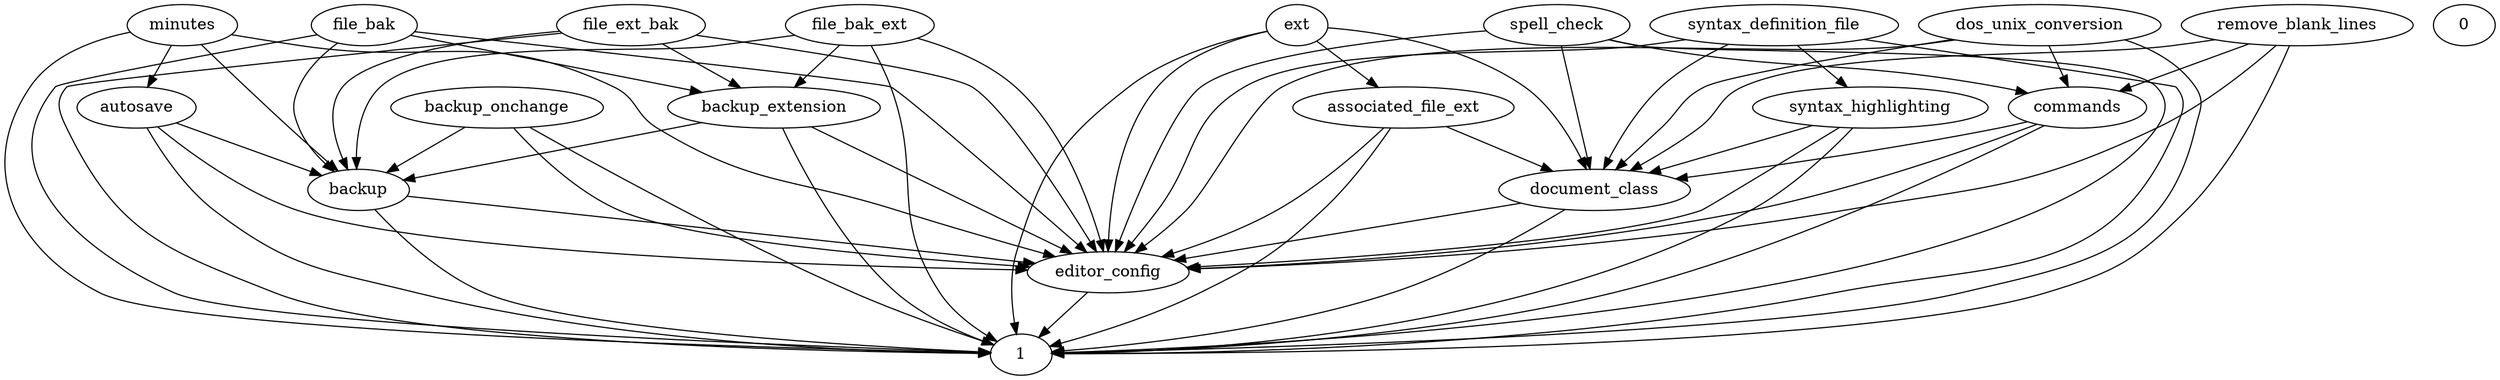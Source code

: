 digraph G {
  editor_config;
  file_ext_bak;
  minutes;
  backup;
  backup_onchange;
  dos_unix_conversion;
  associated_file_ext;
  syntax_highlighting;
  remove_blank_lines;
  spell_check;
  commands;
  backup_extension;
  document_class;
  autosave;
  0;
  syntax_definition_file;
  1;
  ext;
  file_bak;
  file_bak_ext;
  editor_config -> 1;
  syntax_highlighting -> document_class;
  associated_file_ext -> document_class;
  autosave -> backup;
  backup -> editor_config;
  backup_extension -> backup;
  minutes -> autosave;
  file_bak_ext -> backup_extension;
  ext -> associated_file_ext;
  commands -> document_class;
  dos_unix_conversion -> commands;
  document_class -> editor_config;
  backup_onchange -> backup;
  spell_check -> commands;
  remove_blank_lines -> commands;
  file_bak -> backup_extension;
  syntax_definition_file -> syntax_highlighting;
  file_ext_bak -> backup_extension;
  file_ext_bak -> backup;
  minutes -> backup;
  backup -> 1;
  backup_onchange -> editor_config;
  backup_onchange -> 1;
  dos_unix_conversion -> document_class;
  associated_file_ext -> editor_config;
  syntax_highlighting -> editor_config;
  remove_blank_lines -> document_class;
  spell_check -> document_class;
  commands -> editor_config;
  backup_extension -> editor_config;
  backup_extension -> 1;
  document_class -> 1;
  autosave -> editor_config;
  autosave -> 1;
  syntax_definition_file -> editor_config;
  syntax_definition_file -> document_class;
  ext -> editor_config;
  ext -> document_class;
  file_bak -> editor_config;
  file_bak -> backup;
  file_bak -> 1;
  file_bak_ext -> editor_config;
  file_bak_ext -> backup;
  file_bak_ext -> 1;
  file_ext_bak -> editor_config;
  file_ext_bak -> 1;
  minutes -> editor_config;
  minutes -> 1;
  dos_unix_conversion -> editor_config;
  dos_unix_conversion -> 1;
  associated_file_ext -> 1;
  syntax_highlighting -> 1;
  remove_blank_lines -> editor_config;
  remove_blank_lines -> 1;
  spell_check -> editor_config;
  spell_check -> 1;
  commands -> 1;
  syntax_definition_file -> 1;
  ext -> 1;
}
